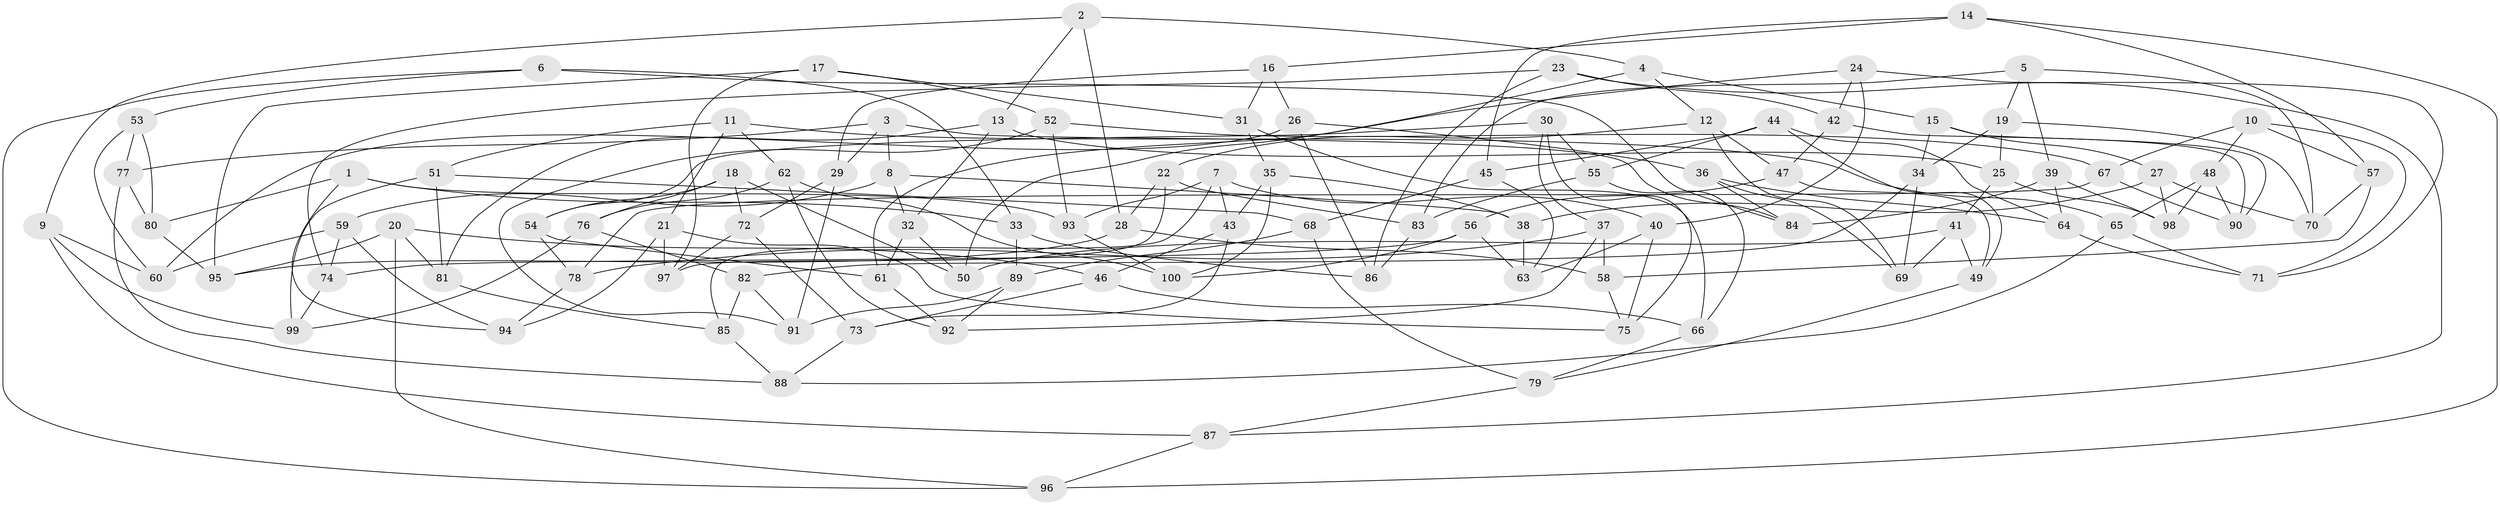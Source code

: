 // Generated by graph-tools (version 1.1) at 2025/16/03/09/25 04:16:35]
// undirected, 100 vertices, 200 edges
graph export_dot {
graph [start="1"]
  node [color=gray90,style=filled];
  1;
  2;
  3;
  4;
  5;
  6;
  7;
  8;
  9;
  10;
  11;
  12;
  13;
  14;
  15;
  16;
  17;
  18;
  19;
  20;
  21;
  22;
  23;
  24;
  25;
  26;
  27;
  28;
  29;
  30;
  31;
  32;
  33;
  34;
  35;
  36;
  37;
  38;
  39;
  40;
  41;
  42;
  43;
  44;
  45;
  46;
  47;
  48;
  49;
  50;
  51;
  52;
  53;
  54;
  55;
  56;
  57;
  58;
  59;
  60;
  61;
  62;
  63;
  64;
  65;
  66;
  67;
  68;
  69;
  70;
  71;
  72;
  73;
  74;
  75;
  76;
  77;
  78;
  79;
  80;
  81;
  82;
  83;
  84;
  85;
  86;
  87;
  88;
  89;
  90;
  91;
  92;
  93;
  94;
  95;
  96;
  97;
  98;
  99;
  100;
  1 -- 94;
  1 -- 33;
  1 -- 93;
  1 -- 80;
  2 -- 28;
  2 -- 13;
  2 -- 4;
  2 -- 9;
  3 -- 77;
  3 -- 29;
  3 -- 84;
  3 -- 8;
  4 -- 50;
  4 -- 15;
  4 -- 12;
  5 -- 39;
  5 -- 19;
  5 -- 70;
  5 -- 83;
  6 -- 84;
  6 -- 33;
  6 -- 96;
  6 -- 53;
  7 -- 43;
  7 -- 85;
  7 -- 93;
  7 -- 40;
  8 -- 32;
  8 -- 38;
  8 -- 59;
  9 -- 60;
  9 -- 99;
  9 -- 87;
  10 -- 48;
  10 -- 57;
  10 -- 71;
  10 -- 67;
  11 -- 51;
  11 -- 65;
  11 -- 21;
  11 -- 62;
  12 -- 69;
  12 -- 47;
  12 -- 22;
  13 -- 32;
  13 -- 81;
  13 -- 25;
  14 -- 45;
  14 -- 16;
  14 -- 96;
  14 -- 57;
  15 -- 34;
  15 -- 27;
  15 -- 90;
  16 -- 26;
  16 -- 29;
  16 -- 31;
  17 -- 52;
  17 -- 97;
  17 -- 95;
  17 -- 31;
  18 -- 54;
  18 -- 50;
  18 -- 72;
  18 -- 76;
  19 -- 25;
  19 -- 34;
  19 -- 70;
  20 -- 96;
  20 -- 95;
  20 -- 81;
  20 -- 46;
  21 -- 75;
  21 -- 97;
  21 -- 94;
  22 -- 97;
  22 -- 83;
  22 -- 28;
  23 -- 86;
  23 -- 87;
  23 -- 42;
  23 -- 74;
  24 -- 42;
  24 -- 61;
  24 -- 71;
  24 -- 40;
  25 -- 98;
  25 -- 41;
  26 -- 36;
  26 -- 86;
  26 -- 60;
  27 -- 98;
  27 -- 70;
  27 -- 38;
  28 -- 95;
  28 -- 58;
  29 -- 72;
  29 -- 91;
  30 -- 75;
  30 -- 54;
  30 -- 55;
  30 -- 37;
  31 -- 66;
  31 -- 35;
  32 -- 50;
  32 -- 61;
  33 -- 86;
  33 -- 89;
  34 -- 82;
  34 -- 69;
  35 -- 43;
  35 -- 38;
  35 -- 100;
  36 -- 84;
  36 -- 69;
  36 -- 64;
  37 -- 92;
  37 -- 58;
  37 -- 78;
  38 -- 63;
  39 -- 84;
  39 -- 98;
  39 -- 64;
  40 -- 75;
  40 -- 63;
  41 -- 50;
  41 -- 49;
  41 -- 69;
  42 -- 90;
  42 -- 47;
  43 -- 46;
  43 -- 73;
  44 -- 49;
  44 -- 64;
  44 -- 55;
  44 -- 45;
  45 -- 63;
  45 -- 68;
  46 -- 73;
  46 -- 66;
  47 -- 56;
  47 -- 49;
  48 -- 90;
  48 -- 65;
  48 -- 98;
  49 -- 79;
  51 -- 68;
  51 -- 81;
  51 -- 99;
  52 -- 93;
  52 -- 67;
  52 -- 91;
  53 -- 80;
  53 -- 77;
  53 -- 60;
  54 -- 61;
  54 -- 78;
  55 -- 66;
  55 -- 83;
  56 -- 74;
  56 -- 63;
  56 -- 100;
  57 -- 70;
  57 -- 58;
  58 -- 75;
  59 -- 94;
  59 -- 74;
  59 -- 60;
  61 -- 92;
  62 -- 100;
  62 -- 76;
  62 -- 92;
  64 -- 71;
  65 -- 71;
  65 -- 88;
  66 -- 79;
  67 -- 78;
  67 -- 90;
  68 -- 79;
  68 -- 89;
  72 -- 73;
  72 -- 97;
  73 -- 88;
  74 -- 99;
  76 -- 99;
  76 -- 82;
  77 -- 80;
  77 -- 88;
  78 -- 94;
  79 -- 87;
  80 -- 95;
  81 -- 85;
  82 -- 91;
  82 -- 85;
  83 -- 86;
  85 -- 88;
  87 -- 96;
  89 -- 91;
  89 -- 92;
  93 -- 100;
}
